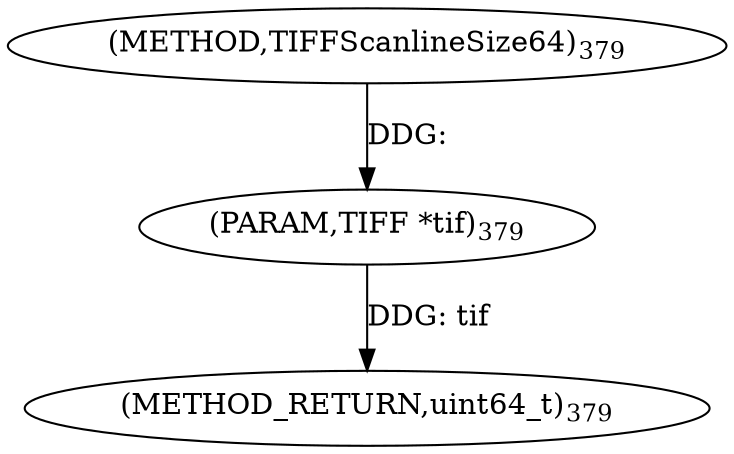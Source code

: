 digraph "TIFFScanlineSize64" {  
"8567" [label = <(METHOD,TIFFScanlineSize64)<SUB>379</SUB>> ]
"8569" [label = <(METHOD_RETURN,uint64_t)<SUB>379</SUB>> ]
"8568" [label = <(PARAM,TIFF *tif)<SUB>379</SUB>> ]
  "8568" -> "8569"  [ label = "DDG: tif"] 
  "8567" -> "8568"  [ label = "DDG: "] 
}
